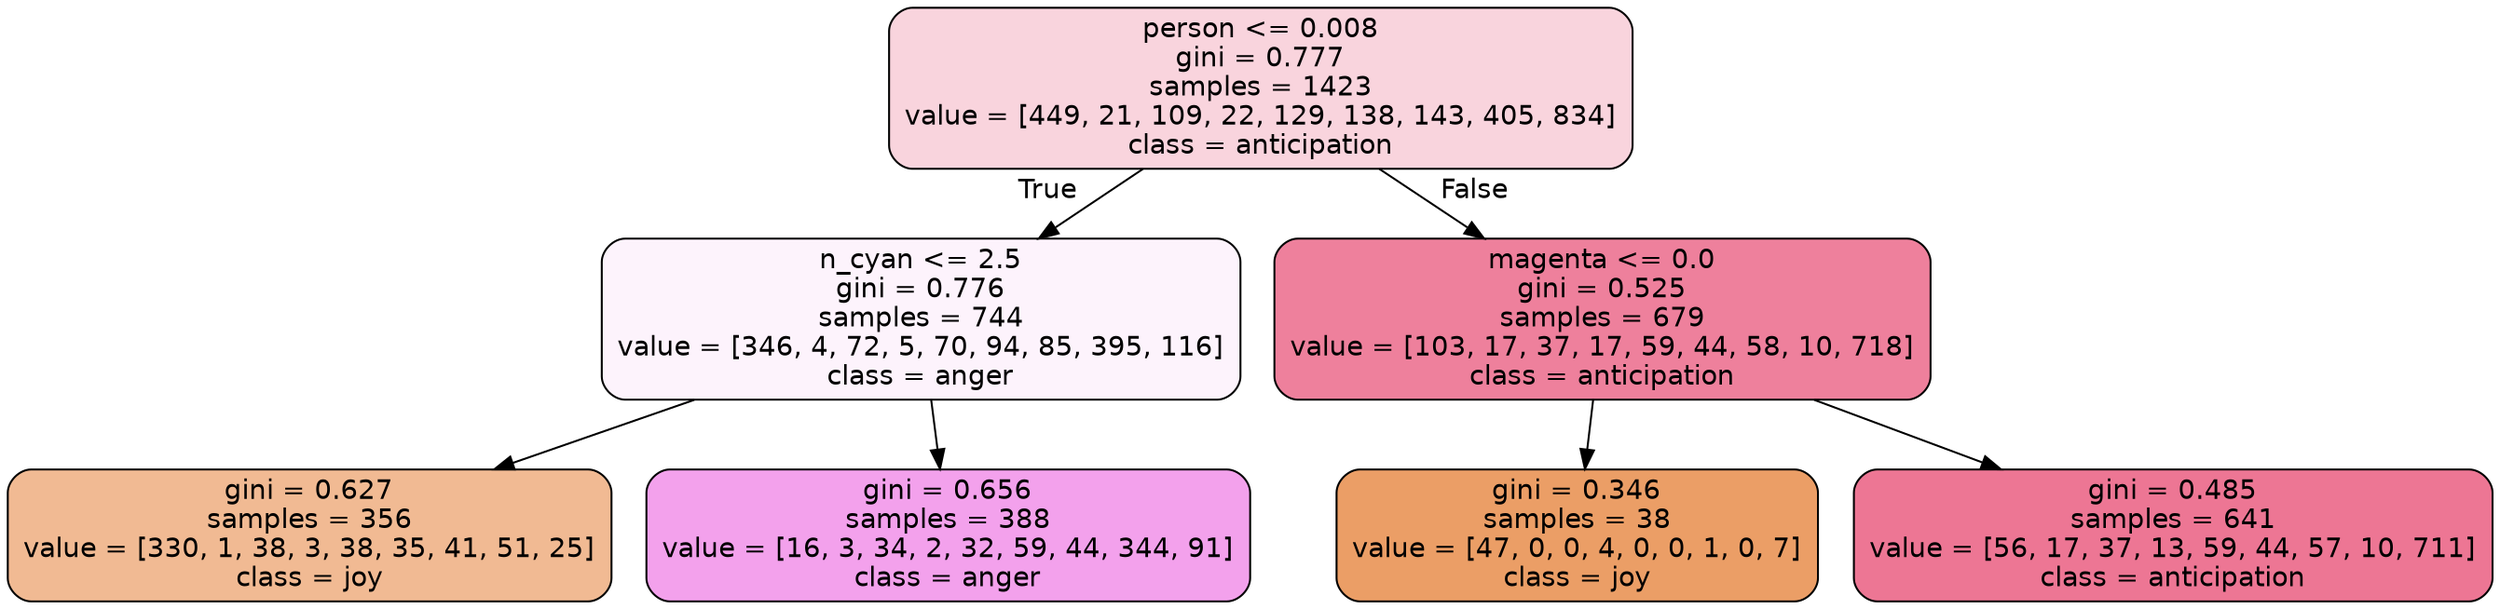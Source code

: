 digraph Tree {
node [shape=box, style="filled, rounded", color="black", fontname=helvetica] ;
edge [fontname=helvetica] ;
0 [label="person <= 0.008\ngini = 0.777\nsamples = 1423\nvalue = [449, 21, 109, 22, 129, 138, 143, 405, 834]\nclass = anticipation", fillcolor="#e5396437"] ;
1 [label="n_cyan <= 2.5\ngini = 0.776\nsamples = 744\nvalue = [346, 4, 72, 5, 70, 94, 85, 395, 116]\nclass = anger", fillcolor="#e539d70f"] ;
0 -> 1 [labeldistance=2.5, labelangle=45, headlabel="True"] ;
2 [label="gini = 0.627\nsamples = 356\nvalue = [330, 1, 38, 3, 38, 35, 41, 51, 25]\nclass = joy", fillcolor="#e581398b"] ;
1 -> 2 ;
3 [label="gini = 0.656\nsamples = 388\nvalue = [16, 3, 34, 2, 32, 59, 44, 344, 91]\nclass = anger", fillcolor="#e539d779"] ;
1 -> 3 ;
4 [label="magenta <= 0.0\ngini = 0.525\nsamples = 679\nvalue = [103, 17, 37, 17, 59, 44, 58, 10, 718]\nclass = anticipation", fillcolor="#e53964a3"] ;
0 -> 4 [labeldistance=2.5, labelangle=-45, headlabel="False"] ;
5 [label="gini = 0.346\nsamples = 38\nvalue = [47, 0, 0, 4, 0, 0, 1, 0, 7]\nclass = joy", fillcolor="#e58139c4"] ;
4 -> 5 ;
6 [label="gini = 0.485\nsamples = 641\nvalue = [56, 17, 37, 13, 59, 44, 57, 10, 711]\nclass = anticipation", fillcolor="#e53964b0"] ;
4 -> 6 ;
}